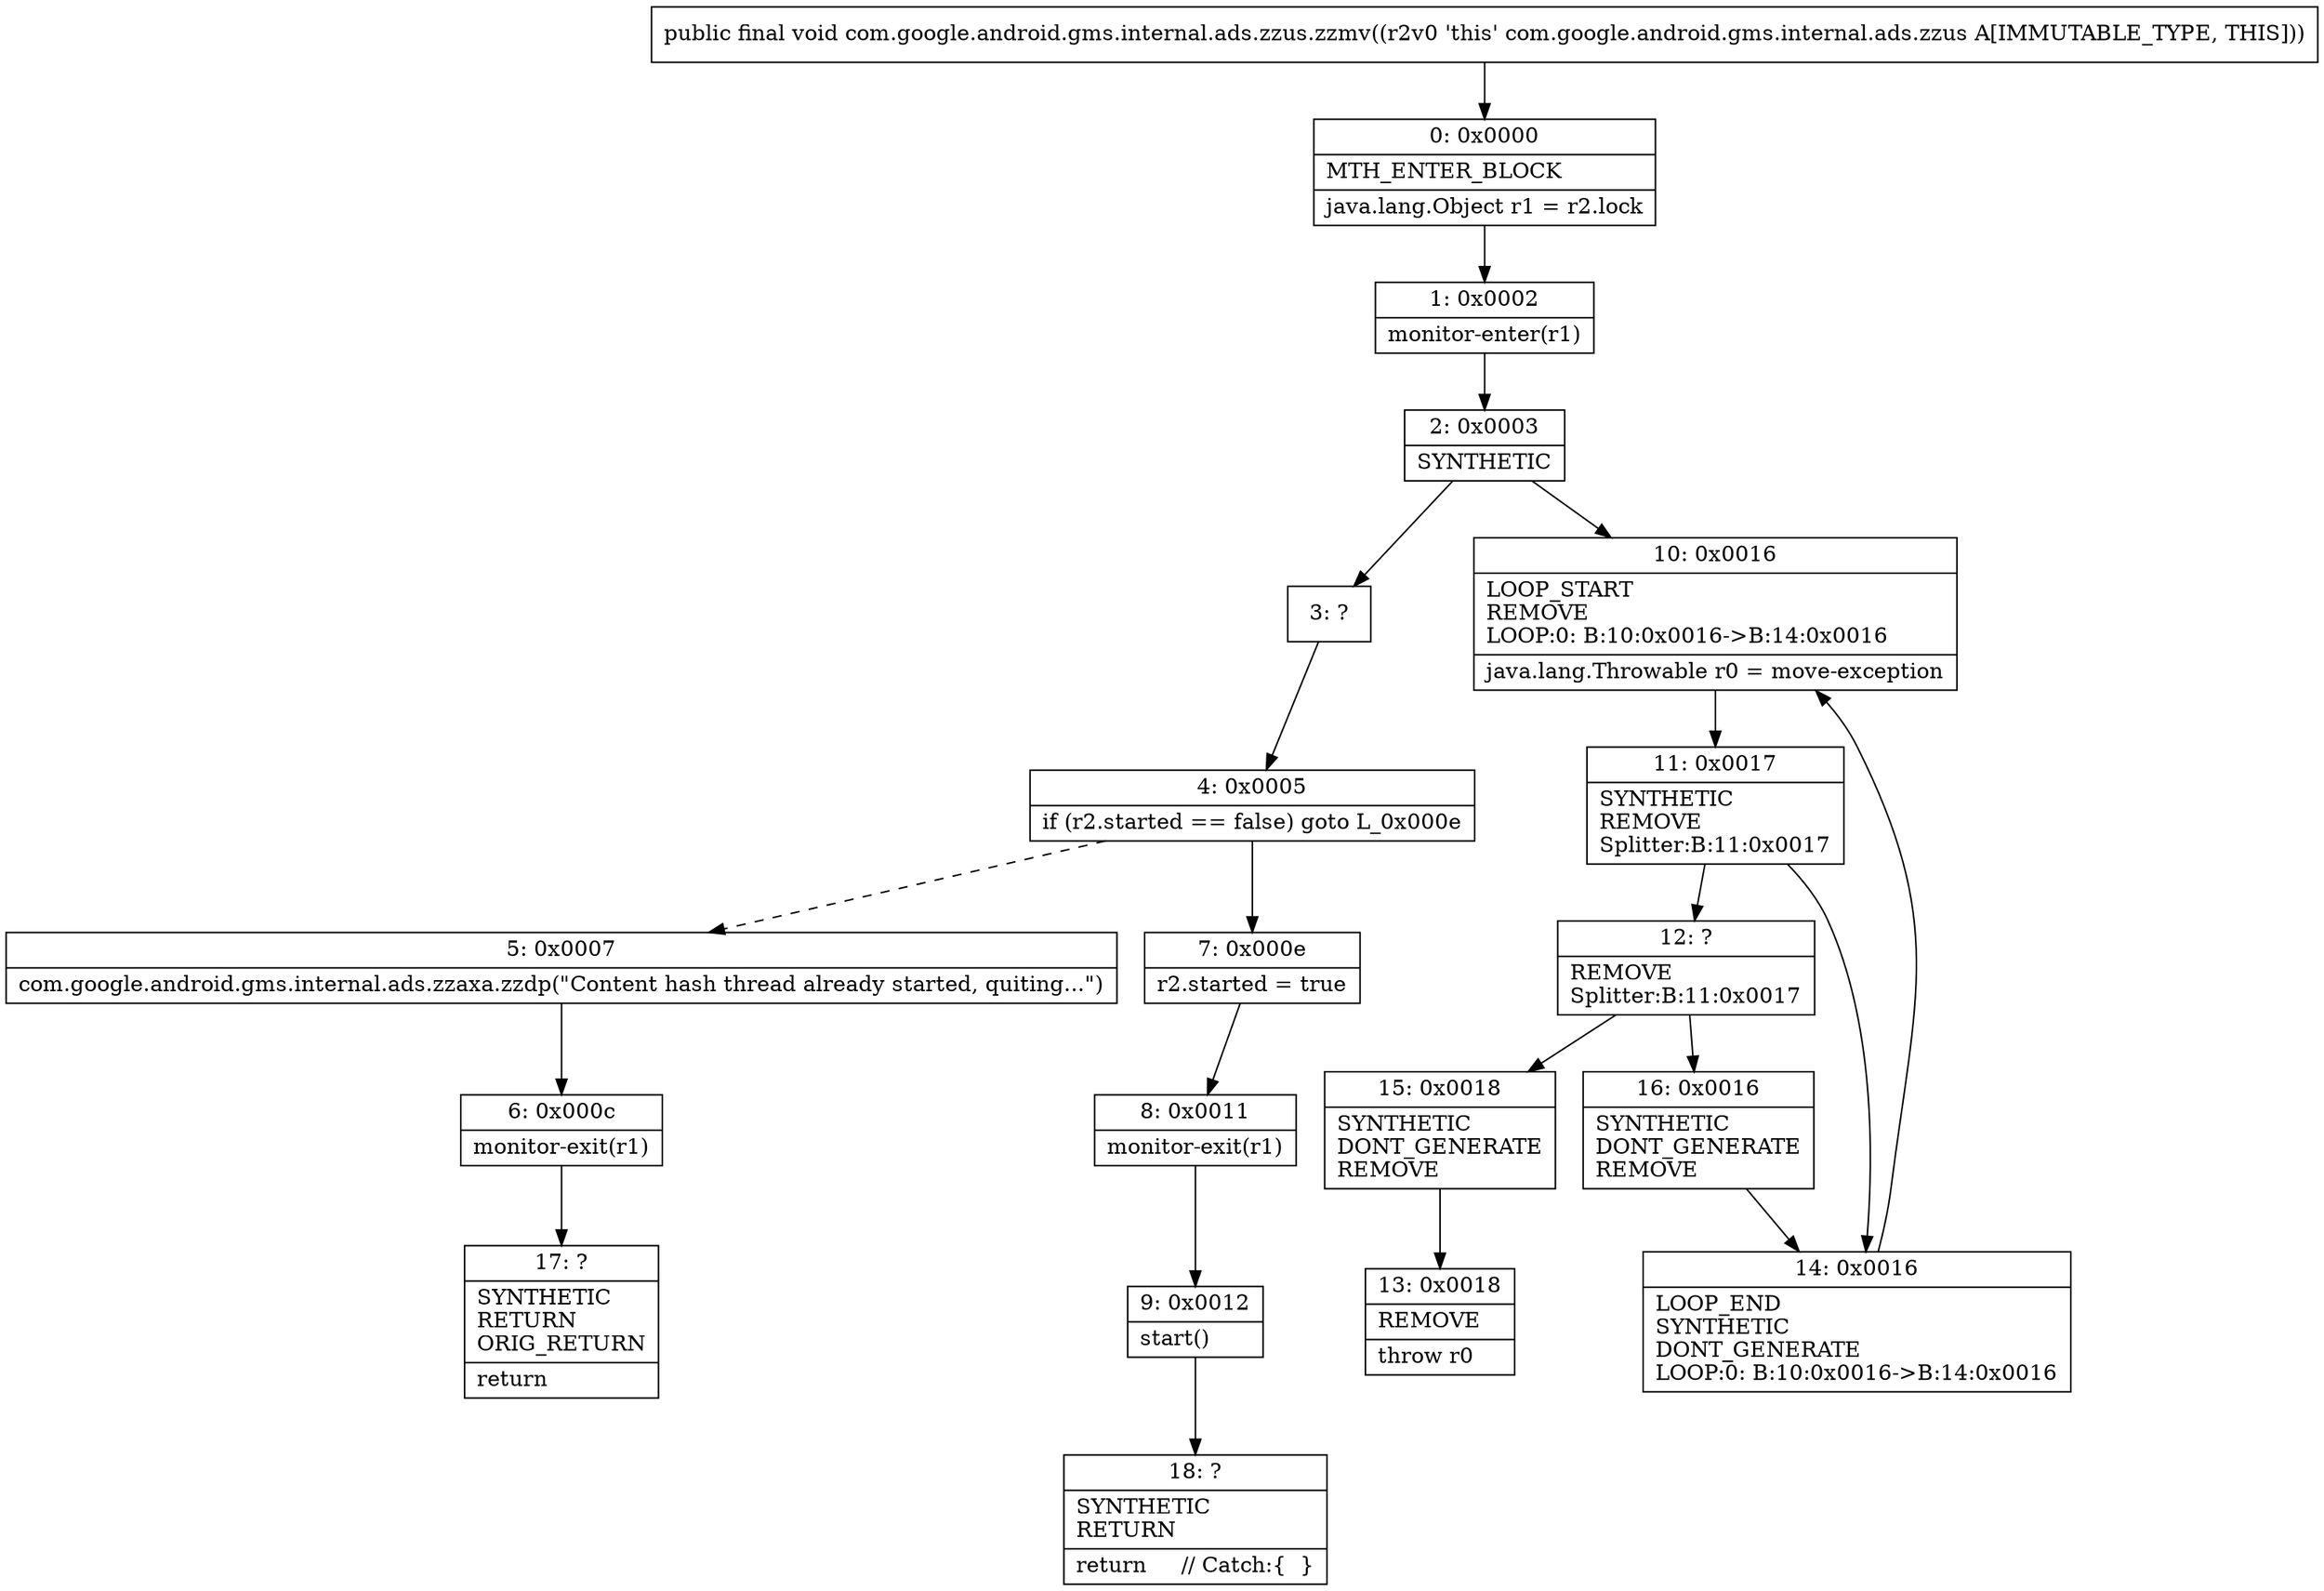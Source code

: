 digraph "CFG forcom.google.android.gms.internal.ads.zzus.zzmv()V" {
Node_0 [shape=record,label="{0\:\ 0x0000|MTH_ENTER_BLOCK\l|java.lang.Object r1 = r2.lock\l}"];
Node_1 [shape=record,label="{1\:\ 0x0002|monitor\-enter(r1)\l}"];
Node_2 [shape=record,label="{2\:\ 0x0003|SYNTHETIC\l}"];
Node_3 [shape=record,label="{3\:\ ?}"];
Node_4 [shape=record,label="{4\:\ 0x0005|if (r2.started == false) goto L_0x000e\l}"];
Node_5 [shape=record,label="{5\:\ 0x0007|com.google.android.gms.internal.ads.zzaxa.zzdp(\"Content hash thread already started, quiting...\")\l}"];
Node_6 [shape=record,label="{6\:\ 0x000c|monitor\-exit(r1)\l}"];
Node_7 [shape=record,label="{7\:\ 0x000e|r2.started = true\l}"];
Node_8 [shape=record,label="{8\:\ 0x0011|monitor\-exit(r1)\l}"];
Node_9 [shape=record,label="{9\:\ 0x0012|start()\l}"];
Node_10 [shape=record,label="{10\:\ 0x0016|LOOP_START\lREMOVE\lLOOP:0: B:10:0x0016\-\>B:14:0x0016\l|java.lang.Throwable r0 = move\-exception\l}"];
Node_11 [shape=record,label="{11\:\ 0x0017|SYNTHETIC\lREMOVE\lSplitter:B:11:0x0017\l}"];
Node_12 [shape=record,label="{12\:\ ?|REMOVE\lSplitter:B:11:0x0017\l}"];
Node_13 [shape=record,label="{13\:\ 0x0018|REMOVE\l|throw r0\l}"];
Node_14 [shape=record,label="{14\:\ 0x0016|LOOP_END\lSYNTHETIC\lDONT_GENERATE\lLOOP:0: B:10:0x0016\-\>B:14:0x0016\l}"];
Node_15 [shape=record,label="{15\:\ 0x0018|SYNTHETIC\lDONT_GENERATE\lREMOVE\l}"];
Node_16 [shape=record,label="{16\:\ 0x0016|SYNTHETIC\lDONT_GENERATE\lREMOVE\l}"];
Node_17 [shape=record,label="{17\:\ ?|SYNTHETIC\lRETURN\lORIG_RETURN\l|return\l}"];
Node_18 [shape=record,label="{18\:\ ?|SYNTHETIC\lRETURN\l|return     \/\/ Catch:\{  \}\l}"];
MethodNode[shape=record,label="{public final void com.google.android.gms.internal.ads.zzus.zzmv((r2v0 'this' com.google.android.gms.internal.ads.zzus A[IMMUTABLE_TYPE, THIS])) }"];
MethodNode -> Node_0;
Node_0 -> Node_1;
Node_1 -> Node_2;
Node_2 -> Node_3;
Node_2 -> Node_10;
Node_3 -> Node_4;
Node_4 -> Node_5[style=dashed];
Node_4 -> Node_7;
Node_5 -> Node_6;
Node_6 -> Node_17;
Node_7 -> Node_8;
Node_8 -> Node_9;
Node_9 -> Node_18;
Node_10 -> Node_11;
Node_11 -> Node_12;
Node_11 -> Node_14;
Node_12 -> Node_15;
Node_12 -> Node_16;
Node_14 -> Node_10;
Node_15 -> Node_13;
Node_16 -> Node_14;
}

